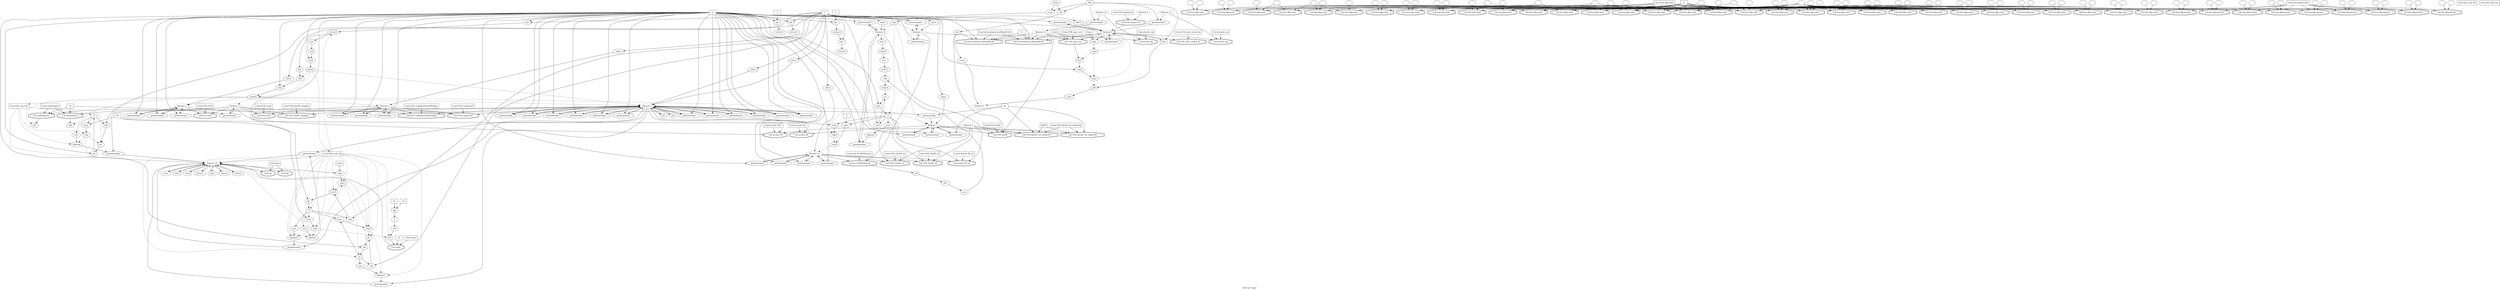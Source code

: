 digraph "DFG for 'Grafo'  "{
label="DFG for 'Grafo' ";
node_0[shape=ellipse,style=dashed,label="Memory 1"]
node_30[shape=octagon,style=solid,label="getelementptr"]
"node_0"->"node_30"
node_344[shape=octagon,style=solid,label="phi"]
"node_0"->"node_344"
node_38[shape=octagon,style=solid,label="getelementptr"]
"node_0"->"node_38"
node_44[shape=octagon,style=solid,label="getelementptr"]
"node_0"->"node_44"
node_60[shape=octagon,style=solid,label="getelementptr"]
"node_0"->"node_60"
node_61[shape=doubleoctagon,style=solid,label="Call VOX_GenPK_template"]
"node_0"->"node_61"
node_69[shape=octagon,style=solid,label="getelementptr"]
"node_0"->"node_69"
node_70[shape=octagon,style=solid,label="getelementptr"]
"node_0"->"node_70"
node_73[shape=doubleoctagon,style=solid,label="Call VOX_CompletePetzoldPubkey"]
"node_0"->"node_73"
node_75[shape=octagon,style=solid,label="getelementptr"]
"node_0"->"node_75"
node_76[shape=doubleoctagon,style=solid,label="Call encode_PK"]
"node_0"->"node_76"
node_90[shape=octagon,style=solid,label="getelementptr"]
"node_0"->"node_90"
node_91[shape=octagon,style=solid,label="getelementptr"]
"node_0"->"node_91"
node_94[shape=doubleoctagon,style=solid,label="Call VOX_ComposeST"]
"node_0"->"node_94"
node_96[shape=octagon,style=solid,label="getelementptr"]
"node_0"->"node_96"
node_97[shape=doubleoctagon,style=solid,label="Call encode_SK"]
"node_0"->"node_97"
node_99[shape=octagon,style=solid,label="getelementptr"]
"node_0"->"node_99"
node_101[shape=octagon,style=solid,label="getelementptr"]
"node_0"->"node_101"
node_131[shape=octagon,style=solid,label="getelementptr"]
"node_0"->"node_131"
node_135[shape=octagon,style=solid,label="getelementptr"]
"node_0"->"node_135"
node_150[shape=octagon,style=solid,label="getelementptr"]
"node_0"->"node_150"
node_174[shape=octagon,style=solid,label="getelementptr"]
"node_0"->"node_174"
node_340[shape=octagon,style=solid,label="phi"]
"node_0"->"node_340"
node_1[shape=octagon,style=solid,label="alloca"]
"node_1"->"node_0"
node_2[shape=box,style=solid,label="1"]
"node_2"->"node_1"
node_3[shape=octagon,style=solid,label="alloca"]
"node_2"->"node_3"
node_5[shape=octagon,style=solid,label="alloca"]
"node_2"->"node_5"
node_7[shape=octagon,style=solid,label="alloca"]
"node_2"->"node_7"
node_104[shape=octagon,style=solid,label="phi"]
"node_2"->"node_104"
node_117[shape=octagon,style=solid,label="add"]
"node_2"->"node_117"
node_145[shape=octagon,style=solid,label="add"]
"node_2"->"node_145"
node_160[shape=octagon,style=solid,label="phi"]
"node_2"->"node_160"
node_169[shape=octagon,style=solid,label="add"]
"node_2"->"node_169"
node_181[shape=octagon,style=solid,label="alloca"]
"node_2"->"node_181"
node_220[shape=doubleoctagon,style=solid,label="Call llvm.memmove.p0i8.p0i8.i64"]
"node_2"->"node_220"
node_240[shape=octagon,style=solid,label="phi"]
"node_2"->"node_240"
node_242[shape=octagon,style=solid,label="alloca"]
"node_2"->"node_242"
node_244[shape=octagon,style=solid,label="alloca"]
"node_2"->"node_244"
node_246[shape=octagon,style=solid,label="alloca"]
"node_2"->"node_246"
node_247[shape=octagon,style=solid,label="alloca"]
"node_2"->"node_247"
node_302[shape=octagon,style=solid,label="add"]
"node_2"->"node_302"
node_335[shape=doubleoctagon,style=solid,label="Call llvm.memmove.p0i8.p0i8.i64"]
"node_2"->"node_335"
node_10[shape=box,style=solid,label="0"]
node_14[shape=doubleoctagon,style=solid,label="Call llvm.dbg.value"]
"node_10"->"node_14"
node_8[shape=doubleoctagon,style=solid,label="Call llvm.dbg.value"]
"node_10"->"node_8"
node_47[shape=doubleoctagon,style=solid,label="Call llvm.dbg.value"]
"node_10"->"node_47"
node_52[shape=doubleoctagon,style=solid,label="Call llvm.dbg.value"]
"node_10"->"node_52"
node_82[shape=doubleoctagon,style=solid,label="Call llvm.dbg.value"]
"node_10"->"node_82"
node_88[shape=doubleoctagon,style=solid,label="Call llvm.dbg.value"]
"node_10"->"node_88"
node_191[shape=doubleoctagon,style=solid,label="Call llvm.dbg.value"]
"node_10"->"node_191"
node_105[shape=doubleoctagon,style=solid,label="Call llvm.dbg.value"]
"node_10"->"node_105"
node_108[shape=doubleoctagon,style=solid,label="Call llvm.dbg.value"]
"node_10"->"node_108"
node_111[shape=doubleoctagon,style=solid,label="Call llvm.dbg.value"]
"node_10"->"node_111"
node_140[shape=doubleoctagon,style=solid,label="Call llvm.dbg.value"]
"node_10"->"node_140"
node_155[shape=doubleoctagon,style=solid,label="Call llvm.dbg.value"]
"node_10"->"node_155"
node_157[shape=doubleoctagon,style=solid,label="Call llvm.dbg.value"]
"node_10"->"node_157"
node_161[shape=doubleoctagon,style=solid,label="Call llvm.dbg.value"]
"node_10"->"node_161"
node_164[shape=doubleoctagon,style=solid,label="Call llvm.dbg.value"]
"node_10"->"node_164"
node_178[shape=doubleoctagon,style=solid,label="Call llvm.dbg.value"]
"node_10"->"node_178"
node_182[shape=doubleoctagon,style=solid,label="Call llvm.dbg.value"]
"node_10"->"node_182"
node_185[shape=doubleoctagon,style=solid,label="Call llvm.dbg.value"]
"node_10"->"node_185"
node_188[shape=doubleoctagon,style=solid,label="Call llvm.dbg.value"]
"node_10"->"node_188"
node_194[shape=doubleoctagon,style=solid,label="Call llvm.dbg.value"]
"node_10"->"node_194"
node_203[shape=doubleoctagon,style=solid,label="Call llvm.dbg.value"]
"node_10"->"node_203"
node_230[shape=doubleoctagon,style=solid,label="Call llvm.dbg.value"]
"node_10"->"node_230"
node_232[shape=doubleoctagon,style=solid,label="Call llvm.dbg.value"]
"node_10"->"node_232"
node_248[shape=doubleoctagon,style=solid,label="Call llvm.dbg.value"]
"node_10"->"node_248"
node_251[shape=doubleoctagon,style=solid,label="Call llvm.dbg.value"]
"node_10"->"node_251"
node_254[shape=doubleoctagon,style=solid,label="Call llvm.dbg.value"]
"node_10"->"node_254"
node_257[shape=doubleoctagon,style=solid,label="Call llvm.dbg.value"]
"node_10"->"node_257"
node_260[shape=doubleoctagon,style=solid,label="Call llvm.dbg.value"]
"node_10"->"node_260"
node_265[shape=doubleoctagon,style=solid,label="Call llvm.dbg.value"]
"node_10"->"node_265"
node_271[shape=doubleoctagon,style=solid,label="Call llvm.dbg.value"]
"node_10"->"node_271"
node_297[shape=doubleoctagon,style=solid,label="Call llvm.dbg.value"]
"node_10"->"node_297"
node_333[shape=doubleoctagon,style=solid,label="Call llvm.dbg.value"]
"node_10"->"node_333"
node_11[shape=ellipse,style=solid,label=""]
"node_11"->"node_8"
node_12[shape=ellipse,style=solid,label=""]
"node_12"->"node_14"
node_17[shape=doubleoctagon,style=solid,label="Call llvm.dbg.declare"]
"node_12"->"node_17"
node_21[shape=doubleoctagon,style=solid,label="Call llvm.dbg.declare"]
"node_12"->"node_21"
node_24[shape=doubleoctagon,style=solid,label="Call llvm.dbg.declare"]
"node_12"->"node_24"
"node_12"->"node_8"
node_27[shape=doubleoctagon,style=solid,label="Call llvm.dbg.declare"]
"node_12"->"node_27"
"node_12"->"node_47"
"node_12"->"node_52"
"node_12"->"node_82"
"node_12"->"node_88"
"node_12"->"node_191"
"node_12"->"node_105"
"node_12"->"node_108"
"node_12"->"node_111"
"node_12"->"node_140"
"node_12"->"node_155"
"node_12"->"node_157"
"node_12"->"node_161"
"node_12"->"node_164"
"node_12"->"node_178"
"node_12"->"node_182"
"node_12"->"node_185"
"node_12"->"node_188"
"node_12"->"node_194"
node_197[shape=doubleoctagon,style=solid,label="Call llvm.dbg.declare"]
"node_12"->"node_197"
"node_12"->"node_203"
"node_12"->"node_230"
"node_12"->"node_232"
"node_12"->"node_248"
"node_12"->"node_251"
"node_12"->"node_254"
"node_12"->"node_257"
"node_12"->"node_260"
"node_12"->"node_265"
"node_12"->"node_271"
node_274[shape=doubleoctagon,style=solid,label="Call llvm.dbg.declare"]
"node_12"->"node_274"
node_277[shape=doubleoctagon,style=solid,label="Call llvm.dbg.declare"]
"node_12"->"node_277"
node_280[shape=doubleoctagon,style=solid,label="Call llvm.dbg.declare"]
"node_12"->"node_280"
node_283[shape=doubleoctagon,style=solid,label="Call llvm.dbg.declare"]
"node_12"->"node_283"
"node_12"->"node_297"
"node_12"->"node_333"
node_13[shape=box,style=solid,label="Const:llvm.dbg.value"]
"node_13"->"node_14"
"node_13"->"node_8"
"node_13"->"node_47"
"node_13"->"node_52"
"node_13"->"node_82"
"node_13"->"node_88"
"node_13"->"node_191"
"node_13"->"node_105"
"node_13"->"node_108"
"node_13"->"node_111"
"node_13"->"node_140"
"node_13"->"node_155"
"node_13"->"node_157"
"node_13"->"node_161"
"node_13"->"node_164"
"node_13"->"node_178"
"node_13"->"node_182"
"node_13"->"node_185"
"node_13"->"node_188"
"node_13"->"node_194"
"node_13"->"node_203"
"node_13"->"node_230"
"node_13"->"node_232"
"node_13"->"node_248"
"node_13"->"node_251"
"node_13"->"node_254"
"node_13"->"node_257"
"node_13"->"node_260"
"node_13"->"node_265"
"node_13"->"node_271"
"node_13"->"node_297"
"node_13"->"node_333"
node_15[shape=ellipse,style=solid,label=""]
"node_15"->"node_14"
"node_15"->"node_47"
node_16[shape=ellipse,style=solid,label=""]
"node_16"->"node_14"
"node_16"->"node_82"
"node_16"->"node_88"
node_18[shape=ellipse,style=solid,label=""]
"node_18"->"node_17"
node_19[shape=ellipse,style=solid,label=""]
"node_19"->"node_17"
node_20[shape=box,style=solid,label="Const:llvm.dbg.declare"]
"node_20"->"node_17"
"node_20"->"node_21"
"node_20"->"node_24"
"node_20"->"node_27"
"node_20"->"node_197"
"node_20"->"node_274"
"node_20"->"node_277"
"node_20"->"node_280"
"node_20"->"node_283"
node_22[shape=ellipse,style=solid,label=""]
"node_22"->"node_21"
node_23[shape=ellipse,style=solid,label=""]
"node_23"->"node_21"
node_25[shape=ellipse,style=solid,label=""]
"node_25"->"node_24"
node_26[shape=ellipse,style=solid,label=""]
"node_26"->"node_24"
"node_3"->"node_0"
node_4[shape=ellipse,style=dashed,label="Memory 4"]
"node_5"->"node_4"
node_63[shape=octagon,style=solid,label="getelementptr"]
"node_4"->"node_63"
node_64[shape=doubleoctagon,style=solid,label="Call VOX_GenT"]
"node_4"->"node_64"
node_72[shape=octagon,style=solid,label="getelementptr"]
"node_4"->"node_72"
"node_4"->"node_73"
node_93[shape=octagon,style=solid,label="getelementptr"]
"node_4"->"node_93"
"node_4"->"node_94"
node_6[shape=ellipse,style=dashed,label="Memory 5"]
node_66[shape=octagon,style=solid,label="getelementptr"]
"node_6"->"node_66"
node_67[shape=doubleoctagon,style=solid,label="Call VOX_GenS"]
"node_6"->"node_67"
node_71[shape=octagon,style=solid,label="getelementptr"]
"node_6"->"node_71"
"node_6"->"node_73"
node_92[shape=octagon,style=solid,label="getelementptr"]
"node_6"->"node_92"
"node_6"->"node_94"
"node_7"->"node_6"
node_9[shape=ellipse,style=solid,label=""]
"node_9"->"node_8"
node_28[shape=ellipse,style=solid,label=""]
"node_28"->"node_27"
node_29[shape=ellipse,style=solid,label=""]
"node_29"->"node_27"
"node_30"->"node_0"
node_31[shape=box,style=solid,label="0"]
"node_31"->"node_30"
node_37[shape=octagon,style=solid,label="icmp"]
"node_31"->"node_37"
"node_31"->"node_38"
node_43[shape=octagon,style=solid,label="icmp"]
"node_31"->"node_43"
"node_31"->"node_44"
"node_31"->"node_60"
"node_31"->"node_63"
"node_31"->"node_66"
"node_31"->"node_69"
"node_31"->"node_70"
"node_31"->"node_71"
"node_31"->"node_72"
"node_31"->"node_75"
"node_31"->"node_90"
"node_31"->"node_91"
"node_31"->"node_92"
"node_31"->"node_93"
"node_31"->"node_96"
"node_31"->"node_99"
"node_31"->"node_101"
"node_31"->"node_104"
node_209[shape=octagon,style=solid,label="getelementptr"]
"node_31"->"node_209"
node_115[shape=octagon,style=solid,label="phi"]
"node_31"->"node_115"
node_143[shape=octagon,style=solid,label="phi"]
"node_31"->"node_143"
"node_31"->"node_160"
node_167[shape=octagon,style=solid,label="phi"]
"node_31"->"node_167"
node_216[shape=octagon,style=solid,label="icmp"]
"node_31"->"node_216"
node_223[shape=octagon,style=solid,label="getelementptr"]
"node_31"->"node_223"
node_235[shape=octagon,style=solid,label="phi"]
"node_31"->"node_235"
node_288[shape=octagon,style=solid,label="getelementptr"]
"node_31"->"node_288"
node_290[shape=octagon,style=solid,label="getelementptr"]
"node_31"->"node_290"
node_291[shape=octagon,style=solid,label="getelementptr"]
"node_31"->"node_291"
node_294[shape=octagon,style=solid,label="getelementptr"]
"node_31"->"node_294"
node_300[shape=octagon,style=solid,label="phi"]
"node_31"->"node_300"
node_308[shape=octagon,style=solid,label="getelementptr"]
"node_31"->"node_308"
node_311[shape=octagon,style=solid,label="getelementptr"]
"node_31"->"node_311"
node_314[shape=octagon,style=solid,label="getelementptr"]
"node_31"->"node_314"
node_317[shape=octagon,style=solid,label="getelementptr"]
"node_31"->"node_317"
node_318[shape=octagon,style=solid,label="getelementptr"]
"node_31"->"node_318"
node_326[shape=octagon,style=solid,label="getelementptr"]
"node_31"->"node_326"
node_338[shape=octagon,style=solid,label="phi"]
"node_31"->"node_338"
node_32[shape=ellipse,style=solid,label="call"]
"node_32"->"node_37"
"node_344"->"node_0"
node_34[shape=box,style=solid,label="25"]
node_341[shape=octagon,style=solid,label="phi"]
"node_34"->"node_341"
node_35[shape=box,style=solid,label="Const:alloc_eqn_Fqc"]
node_36[shape=ellipse,style=solid,label="tobool"]
"node_36"->"node_0" [style=dashed]
node_39[shape=ellipse,style=solid,label="call2"]
"node_36"->"node_39" [style=dashed]
node_42[shape=ellipse,style=solid,label="tobool3"]
"node_36"->"node_42" [style=dashed]
node_345[shape=box,style=solid,label="Const:alloc_eqn_Fqc"]
"node_36"->"node_345" [style=dashed]
"node_37"->"node_36"
"node_38"->"node_0"
"node_39"->"node_43"
node_41[shape=box,style=solid,label="12"]
"node_41"->"node_341"
"node_42"->"node_0" [style=dashed]
"node_42"->"node_4" [style=dashed]
"node_42"->"node_6" [style=dashed]
node_49[shape=ellipse,style=dashed,label="Memory 3"]
"node_42"->"node_49" [style=dashed]
node_55[shape=ellipse,style=solid,label="call7"]
"node_42"->"node_55" [style=dashed]
node_58[shape=ellipse,style=solid,label="call8"]
"node_42"->"node_58" [style=dashed]
node_79[shape=ellipse,style=dashed,label="Memory 7"]
"node_42"->"node_79" [style=dashed]
node_346[shape=box,style=solid,label="Const:free_eqn_Fqc"]
"node_42"->"node_346" [style=dashed]
"node_43"->"node_42"
"node_44"->"node_0"
node_46[shape=box,style=solid,label="Const:free_eqn_Fqc"]
node_48[shape=ellipse,style=solid,label=""]
"node_48"->"node_47"
node_50[shape=octagon,style=solid,label="getelementptr"]
"node_49"->"node_50"
node_56[shape=doubleoctagon,style=solid,label="Call randombytes"]
"node_49"->"node_56"
node_59[shape=doubleoctagon,style=solid,label="Call randombytes"]
"node_49"->"node_59"
"node_49"->"node_61"
"node_49"->"node_64"
"node_49"->"node_67"
"node_49"->"node_76"
node_80[shape=octagon,style=solid,label="getelementptr"]
"node_49"->"node_80"
"node_50"->"node_49"
node_51[shape=box,style=solid,label="32"]
"node_51"->"node_50"
"node_51"->"node_56"
"node_51"->"node_59"
node_53[shape=ellipse,style=solid,label=""]
"node_53"->"node_52"
node_54[shape=ellipse,style=solid,label=""]
"node_54"->"node_52"
"node_56"->"node_55"
node_57[shape=box,style=solid,label="Const:randombytes"]
"node_57"->"node_56"
"node_57"->"node_59"
"node_59"->"node_58"
"node_60"->"node_0"
node_62[shape=box,style=solid,label="Const:VOX_GenPK_template"]
"node_62"->"node_61"
"node_63"->"node_4"
node_65[shape=box,style=solid,label="Const:VOX_GenT"]
"node_65"->"node_64"
"node_66"->"node_6"
node_68[shape=box,style=solid,label="Const:VOX_GenS"]
"node_68"->"node_67"
"node_69"->"node_0"
"node_70"->"node_0"
"node_71"->"node_6"
"node_72"->"node_4"
node_74[shape=box,style=solid,label="Const:VOX_CompletePetzoldPubkey"]
"node_74"->"node_73"
"node_75"->"node_0"
node_77[shape=ellipse,style=dashed,label="Memory 6"]
"node_77"->"node_76"
node_84[shape=doubleoctagon,style=solid,label="Call VOX_fips202_ref_shake256"]
"node_77"->"node_84"
node_289[shape=doubleoctagon,style=solid,label="Call VOX_fips202_ref_shake256"]
"node_77"->"node_289"
node_309[shape=doubleoctagon,style=solid,label="Call VOX_GenPK_oil"]
"node_77"->"node_309"
node_312[shape=doubleoctagon,style=solid,label="Call decode_PK_oil"]
"node_77"->"node_312"
node_315[shape=doubleoctagon,style=solid,label="Call VOX_GenPK_vin"]
"node_77"->"node_315"
node_78[shape=box,style=solid,label="Const:encode_PK"]
"node_78"->"node_76"
"node_79"->"node_84"
node_87[shape=octagon,style=solid,label="getelementptr"]
"node_79"->"node_87"
"node_79"->"node_97"
"node_79"->"node_288"
"node_79"->"node_289"
"node_79"->"node_291"
node_292[shape=doubleoctagon,style=solid,label="Call VOX_GenM"]
"node_79"->"node_292"
"node_80"->"node_79"
node_81[shape=box,style=solid,label="64"]
"node_81"->"node_80"
"node_81"->"node_84"
"node_81"->"node_87"
"node_81"->"node_289"
node_83[shape=ellipse,style=solid,label=""]
"node_83"->"node_82"
node_85[shape=box,style=solid,label="82400"]
"node_85"->"node_84"
"node_85"->"node_289"
node_86[shape=box,style=solid,label="Const:VOX_fips202_ref_shake256"]
"node_86"->"node_84"
"node_86"->"node_289"
"node_87"->"node_79"
node_89[shape=ellipse,style=solid,label=""]
"node_89"->"node_88"
"node_90"->"node_0"
"node_91"->"node_0"
"node_92"->"node_6"
"node_93"->"node_4"
node_95[shape=box,style=solid,label="Const:VOX_ComposeST"]
"node_95"->"node_94"
"node_96"->"node_0"
node_189[shape=ellipse,style=solid,label=""]
"node_189"->"node_188"
node_190[shape=ellipse,style=solid,label=""]
"node_190"->"node_188"
node_192[shape=ellipse,style=solid,label=""]
"node_192"->"node_191"
node_193[shape=ellipse,style=solid,label=""]
"node_193"->"node_191"
node_98[shape=box,style=solid,label="Const:encode_SK"]
"node_98"->"node_97"
"node_99"->"node_0"
node_114[shape=ellipse,style=solid,label="i.0"]
"node_345"->"node_114" [style=dashed]
node_116[shape=ellipse,style=solid,label="inc10"]
"node_345"->"node_116" [style=dashed]
node_118[shape=ellipse,style=solid,label="cmp"]
"node_345"->"node_118" [style=dashed]
node_121[shape=ellipse,style=solid,label="mul"]
"node_345"->"node_121" [style=dashed]
node_124[shape=ellipse,style=dashed,label="Memory 16"]
"node_345"->"node_124" [style=dashed]
node_129[shape=ellipse,style=solid,label="idxprom"]
"node_345"->"node_129" [style=dashed]
node_133[shape=ellipse,style=solid,label="idxprom1"]
"node_345"->"node_133" [style=dashed]
node_137[shape=ellipse,style=solid,label="cmp3"]
"node_345"->"node_137" [style=dashed]
node_142[shape=ellipse,style=solid,label="j.0"]
"node_345"->"node_142" [style=dashed]
node_144[shape=ellipse,style=solid,label="inc"]
"node_345"->"node_144" [style=dashed]
node_146[shape=ellipse,style=solid,label="cmp5"]
"node_345"->"node_146" [style=dashed]
node_148[shape=ellipse,style=solid,label="idxprom7"]
"node_345"->"node_148" [style=dashed]
node_159[shape=ellipse,style=solid,label="retval.0"]
"node_345"->"node_159" [style=dashed]
"node_101"->"node_0"
"node_346"->"node_124" [style=dashed]
node_166[shape=ellipse,style=solid,label="i.0"]
"node_346"->"node_166" [style=dashed]
node_168[shape=ellipse,style=solid,label="inc"]
"node_346"->"node_168" [style=dashed]
node_170[shape=ellipse,style=solid,label="cmp"]
"node_346"->"node_170" [style=dashed]
node_172[shape=ellipse,style=solid,label="idxprom"]
"node_346"->"node_172" [style=dashed]
node_103[shape=ellipse,style=solid,label="retval.0"]
"node_104"->"node_103"
node_106[shape=ellipse,style=solid,label=""]
"node_106"->"node_105"
node_107[shape=ellipse,style=solid,label=""]
"node_107"->"node_105"
node_206[shape=ellipse,style=solid,label="cmp"]
node_180[shape=ellipse,style=dashed,label="Memory 9"]
"node_206"->"node_180" [style=dashed]
node_210[shape=ellipse,style=solid,label="call1"]
"node_206"->"node_210" [style=dashed]
node_215[shape=ellipse,style=solid,label="cmp2"]
"node_206"->"node_215" [style=dashed]
node_207[shape=octagon,style=solid,label="icmp"]
"node_207"->"node_206"
node_208[shape=box,style=solid,label="Const:"]
"node_208"->"node_207"
"node_209"->"node_180"
node_109[shape=ellipse,style=solid,label=""]
"node_109"->"node_108"
node_110[shape=ellipse,style=solid,label=""]
"node_110"->"node_108"
node_112[shape=ellipse,style=solid,label=""]
"node_112"->"node_111"
"node_112"->"node_140"
"node_112"->"node_164"
"node_112"->"node_230"
"node_112"->"node_297"
node_113[shape=ellipse,style=solid,label=""]
"node_113"->"node_111"
"node_113"->"node_157"
"node_114"->"node_117"
node_119[shape=octagon,style=solid,label="icmp"]
"node_114"->"node_119"
node_130[shape=octagon,style=solid,label="sext"]
"node_114"->"node_130"
node_134[shape=octagon,style=solid,label="sext"]
"node_114"->"node_134"
node_147[shape=octagon,style=solid,label="icmp"]
"node_114"->"node_147"
"node_115"->"node_114"
"node_116"->"node_115"
"node_117"->"node_116"
"node_118"->"node_121" [style=dashed]
"node_118"->"node_124" [style=dashed]
"node_118"->"node_129" [style=dashed]
"node_118"->"node_133" [style=dashed]
"node_118"->"node_137" [style=dashed]
"node_119"->"node_118"
node_120[shape=box,style=solid,label="96"]
"node_120"->"node_119"
node_171[shape=octagon,style=solid,label="icmp"]
"node_120"->"node_171"
node_304[shape=octagon,style=solid,label="icmp"]
"node_120"->"node_304"
node_125[shape=doubleoctagon,style=solid,label="Call calloc"]
"node_121"->"node_125"
node_122[shape=octagon,style=solid,label="mul"]
"node_122"->"node_121"
node_123[shape=ellipse,style=solid,label="n"]
"node_123"->"node_122"
node_128[shape=octagon,style=solid,label="bitcast"]
"node_124"->"node_128"
node_132[shape=octagon,style=solid,label="store"]
"node_124"->"node_132"
node_136[shape=octagon,style=solid,label="load"]
"node_124"->"node_136"
node_138[shape=octagon,style=solid,label="icmp"]
"node_124"->"node_138"
node_151[shape=octagon,style=solid,label="load"]
"node_124"->"node_151"
node_152[shape=octagon,style=solid,label="bitcast"]
"node_124"->"node_152"
node_153[shape=doubleoctagon,style=solid,label="Call free"]
"node_124"->"node_153"
node_175[shape=octagon,style=solid,label="load"]
"node_124"->"node_175"
node_176[shape=octagon,style=solid,label="bitcast"]
"node_124"->"node_176"
node_177[shape=doubleoctagon,style=solid,label="Call free"]
"node_124"->"node_177"
"node_125"->"node_124"
node_126[shape=box,style=solid,label="16"]
"node_126"->"node_125"
node_127[shape=box,style=solid,label="Const:calloc"]
"node_127"->"node_125"
"node_128"->"node_124"
"node_129"->"node_131"
"node_130"->"node_129"
"node_131"->"node_124"
"node_132"->"node_124"
"node_133"->"node_135"
"node_134"->"node_133"
"node_135"->"node_124"
"node_136"->"node_124"
"node_137"->"node_116" [style=dashed]
"node_137"->"node_142" [style=dashed]
"node_137"->"node_146" [style=dashed]
"node_138"->"node_137"
node_139[shape=box,style=solid,label="Const:"]
"node_139"->"node_138"
node_141[shape=ellipse,style=solid,label=""]
"node_141"->"node_140"
"node_141"->"node_155"
"node_142"->"node_145"
"node_142"->"node_147"
node_149[shape=octagon,style=solid,label="sext"]
"node_142"->"node_149"
"node_143"->"node_142"
"node_144"->"node_143"
"node_145"->"node_144"
"node_146"->"node_124" [style=dashed]
"node_146"->"node_144" [style=dashed]
"node_146"->"node_148" [style=dashed]
"node_147"->"node_146"
"node_148"->"node_150"
"node_149"->"node_148"
"node_150"->"node_124"
"node_151"->"node_124"
"node_152"->"node_124"
node_154[shape=box,style=solid,label="Const:free"]
"node_154"->"node_153"
"node_154"->"node_177"
node_156[shape=ellipse,style=solid,label=""]
"node_156"->"node_155"
node_158[shape=ellipse,style=solid,label=""]
"node_158"->"node_157"
node_342[shape=octagon,style=solid,label="phi"]
"node_159"->"node_342"
node_343[shape=octagon,style=solid,label="phi"]
"node_159"->"node_343"
"node_160"->"node_159"
node_162[shape=ellipse,style=solid,label=""]
"node_162"->"node_161"
node_163[shape=ellipse,style=solid,label=""]
"node_163"->"node_161"
node_165[shape=ellipse,style=solid,label=""]
"node_165"->"node_164"
"node_165"->"node_178"
"node_166"->"node_169"
"node_166"->"node_171"
node_173[shape=octagon,style=solid,label="sext"]
"node_166"->"node_173"
"node_167"->"node_166"
"node_168"->"node_167"
"node_169"->"node_168"
"node_170"->"node_124" [style=dashed]
"node_170"->"node_168" [style=dashed]
"node_170"->"node_172" [style=dashed]
"node_171"->"node_170"
"node_172"->"node_174"
"node_173"->"node_172"
"node_174"->"node_124"
"node_175"->"node_124"
"node_176"->"node_124"
node_179[shape=ellipse,style=solid,label=""]
"node_179"->"node_178"
"node_180"->"node_207"
"node_180"->"node_209"
node_211[shape=doubleoctagon,style=solid,label="Call VOX_sign_core"]
"node_180"->"node_211"
"node_180"->"node_220"
"node_180"->"node_223"
node_224[shape=doubleoctagon,style=solid,label="Call encode_sig"]
"node_180"->"node_224"
node_237[shape=doubleoctagon,style=solid,label="Call VOX_clear_cached_sk"]
"node_180"->"node_237"
"node_180"->"node_335"
"node_181"->"node_180"
node_183[shape=ellipse,style=solid,label=""]
"node_183"->"node_182"
node_184[shape=ellipse,style=solid,label=""]
"node_184"->"node_182"
node_186[shape=ellipse,style=solid,label=""]
"node_186"->"node_185"
node_187[shape=ellipse,style=solid,label=""]
"node_187"->"node_185"
node_195[shape=ellipse,style=solid,label=""]
"node_195"->"node_194"
node_196[shape=ellipse,style=solid,label=""]
"node_196"->"node_194"
node_198[shape=ellipse,style=solid,label=""]
"node_198"->"node_197"
node_199[shape=ellipse,style=solid,label=""]
"node_199"->"node_197"
node_200[shape=doubleoctagon,style=solid,label="Call VOX_expand_sk"]
"node_200"->"node_180"
node_201[shape=ellipse,style=dashed,label="Memory 8"]
"node_201"->"node_200"
node_202[shape=box,style=solid,label="Const:VOX_expand_sk"]
"node_202"->"node_200"
node_204[shape=ellipse,style=solid,label=""]
"node_204"->"node_203"
node_205[shape=ellipse,style=solid,label=""]
"node_205"->"node_203"
"node_210"->"node_216"
"node_211"->"node_210"
node_212[shape=ellipse,style=dashed,label="Memory 10"]
"node_212"->"node_211"
"node_212"->"node_220"
"node_212"->"node_292"
"node_212"->"node_335"
node_213[shape=ellipse,style=solid,label="mlen"]
"node_213"->"node_211"
"node_213"->"node_220"
node_227[shape=octagon,style=solid,label="add"]
"node_213"->"node_227"
node_214[shape=box,style=solid,label="Const:VOX_sign_core"]
"node_214"->"node_211"
"node_215"->"node_180" [style=dashed]
node_226[shape=ellipse,style=solid,label="add"]
"node_215"->"node_226" [style=dashed]
"node_216"->"node_215"
node_217[shape=octagon,style=solid,label="getelementptr"]
"node_217"->"node_180"
node_218[shape=ellipse,style=dashed,label="Memory 11"]
"node_218"->"node_217"
"node_218"->"node_224"
node_219[shape=box,style=solid,label="300"]
"node_219"->"node_217"
"node_219"->"node_227"
node_263[shape=octagon,style=solid,label="getelementptr"]
"node_219"->"node_263"
node_269[shape=octagon,style=solid,label="sub"]
"node_219"->"node_269"
node_287[shape=octagon,style=solid,label="icmp"]
"node_219"->"node_287"
node_221[shape=box,style=solid,label="0"]
"node_221"->"node_220"
"node_221"->"node_335"
node_222[shape=box,style=solid,label="Const:llvm.memmove.p0i8.p0i8.i64"]
"node_222"->"node_220"
"node_222"->"node_335"
"node_223"->"node_180"
node_225[shape=box,style=solid,label="Const:encode_sig"]
"node_225"->"node_224"
node_229[shape=octagon,style=solid,label="store"]
"node_226"->"node_229"
"node_227"->"node_226"
node_228[shape=ellipse,style=dashed,label="Memory 0"]
"node_229"->"node_228"
node_231[shape=ellipse,style=solid,label=""]
"node_231"->"node_230"
"node_231"->"node_232"
node_233[shape=ellipse,style=solid,label=""]
"node_233"->"node_232"
node_234[shape=ellipse,style=solid,label="status.0"]
"node_234"->"node_240"
"node_235"->"node_234"
node_236[shape=box,style=solid,label="2"]
"node_236"->"node_235"
node_238[shape=box,style=solid,label="Const:VOX_clear_cached_sk"]
"node_238"->"node_237"
node_239[shape=ellipse,style=solid,label="retval.0"]
"node_240"->"node_239"
node_241[shape=ellipse,style=dashed,label="Memory 12"]
"node_241"->"node_290"
"node_241"->"node_292"
"node_241"->"node_326"
node_328[shape=octagon,style=solid,label="load"]
"node_241"->"node_328"
"node_242"->"node_241"
node_243[shape=ellipse,style=dashed,label="Memory 13"]
"node_243"->"node_294"
node_295[shape=doubleoctagon,style=solid,label="Call decode_sig"]
"node_243"->"node_295"
"node_243"->"node_318"
node_320[shape=doubleoctagon,style=solid,label="Call Fqc_EvalMQSystem"]
"node_243"->"node_320"
"node_244"->"node_243"
node_245[shape=ellipse,style=dashed,label="Memory 15"]
"node_245"->"node_308"
"node_245"->"node_309"
"node_245"->"node_311"
"node_245"->"node_312"
"node_245"->"node_314"
"node_245"->"node_315"
"node_245"->"node_317"
"node_245"->"node_320"
"node_246"->"node_245"
"node_247"->"node_79"
node_249[shape=ellipse,style=solid,label=""]
"node_249"->"node_248"
node_250[shape=ellipse,style=solid,label=""]
"node_250"->"node_248"
node_252[shape=ellipse,style=solid,label=""]
"node_252"->"node_251"
node_253[shape=ellipse,style=solid,label=""]
"node_253"->"node_251"
node_255[shape=ellipse,style=solid,label=""]
"node_255"->"node_254"
node_256[shape=ellipse,style=solid,label=""]
"node_256"->"node_254"
node_258[shape=ellipse,style=solid,label=""]
"node_258"->"node_257"
node_259[shape=ellipse,style=solid,label=""]
"node_259"->"node_257"
node_261[shape=ellipse,style=solid,label=""]
"node_261"->"node_260"
node_262[shape=ellipse,style=solid,label=""]
"node_262"->"node_260"
"node_263"->"node_212"
node_264[shape=ellipse,style=dashed,label="Memory 14"]
"node_264"->"node_263"
"node_264"->"node_295"
node_266[shape=ellipse,style=solid,label=""]
"node_266"->"node_265"
node_267[shape=ellipse,style=solid,label=""]
"node_267"->"node_265"
node_268[shape=ellipse,style=solid,label="sub"]
"node_268"->"node_292"
"node_268"->"node_335"
node_336[shape=octagon,style=solid,label="store"]
"node_268"->"node_336"
"node_269"->"node_268"
node_270[shape=ellipse,style=solid,label="smlen"]
"node_270"->"node_269"
"node_270"->"node_287"
node_272[shape=ellipse,style=solid,label=""]
"node_272"->"node_271"
node_273[shape=ellipse,style=solid,label=""]
"node_273"->"node_271"
node_275[shape=ellipse,style=solid,label=""]
"node_275"->"node_274"
node_276[shape=ellipse,style=solid,label=""]
"node_276"->"node_274"
node_278[shape=ellipse,style=solid,label=""]
"node_278"->"node_277"
node_279[shape=ellipse,style=solid,label=""]
"node_279"->"node_277"
node_281[shape=ellipse,style=solid,label=""]
"node_281"->"node_280"
node_282[shape=ellipse,style=solid,label=""]
"node_282"->"node_280"
node_284[shape=ellipse,style=solid,label=""]
"node_284"->"node_283"
node_285[shape=ellipse,style=solid,label=""]
"node_285"->"node_283"
node_286[shape=ellipse,style=solid,label="cmp"]
"node_286"->"node_79" [style=dashed]
"node_286"->"node_241" [style=dashed]
"node_286"->"node_243" [style=dashed]
node_299[shape=ellipse,style=solid,label="i.0"]
"node_286"->"node_299" [style=dashed]
node_303[shape=ellipse,style=solid,label="cmp4"]
"node_286"->"node_303" [style=dashed]
"node_287"->"node_286"
"node_288"->"node_79"
"node_290"->"node_241"
"node_291"->"node_79"
node_293[shape=box,style=solid,label="Const:VOX_GenM"]
"node_293"->"node_292"
"node_294"->"node_243"
node_296[shape=box,style=solid,label="Const:decode_sig"]
"node_296"->"node_295"
node_298[shape=ellipse,style=solid,label=""]
"node_298"->"node_297"
"node_298"->"node_333"
"node_299"->"node_302"
"node_299"->"node_304"
node_306[shape=octagon,style=solid,label="icmp"]
"node_299"->"node_306"
"node_299"->"node_309"
"node_299"->"node_312"
"node_299"->"node_315"
node_325[shape=octagon,style=solid,label="sext"]
"node_299"->"node_325"
"node_300"->"node_299"
node_301[shape=ellipse,style=solid,label="inc"]
"node_301"->"node_300"
"node_302"->"node_301"
node_305[shape=ellipse,style=solid,label="cmp5"]
"node_303"->"node_305" [style=dashed]
"node_304"->"node_303"
"node_305"->"node_245" [style=dashed]
"node_306"->"node_305"
node_307[shape=box,style=solid,label="8"]
"node_307"->"node_306"
"node_308"->"node_245"
node_310[shape=box,style=solid,label="Const:VOX_GenPK_oil"]
"node_310"->"node_309"
"node_311"->"node_245"
node_313[shape=box,style=solid,label="Const:decode_PK_oil"]
"node_313"->"node_312"
"node_314"->"node_245"
node_316[shape=box,style=solid,label="Const:VOX_GenPK_vin"]
"node_316"->"node_315"
"node_317"->"node_245"
"node_318"->"node_243"
node_319[shape=ellipse,style=solid,label="call"]
node_323[shape=octagon,style=solid,label="zext"]
"node_319"->"node_323"
"node_320"->"node_319"
node_321[shape=box,style=solid,label="Const:Fqc_EvalMQSystem"]
"node_321"->"node_320"
node_322[shape=ellipse,style=solid,label="conv"]
node_332[shape=octagon,style=solid,label="icmp"]
"node_322"->"node_332"
"node_323"->"node_322"
node_324[shape=ellipse,style=solid,label="idxprom"]
"node_324"->"node_326"
"node_325"->"node_324"
"node_326"->"node_241"
node_327[shape=ellipse,style=solid,label="tmp16"]
node_330[shape=octagon,style=solid,label="zext"]
"node_327"->"node_330"
"node_328"->"node_327"
node_329[shape=ellipse,style=solid,label="conv13"]
"node_329"->"node_332"
"node_330"->"node_329"
node_331[shape=ellipse,style=solid,label="cmp14"]
"node_331"->"node_301" [style=dashed]
"node_332"->"node_331"
node_334[shape=ellipse,style=solid,label=""]
"node_334"->"node_333"
"node_336"->"node_228"
node_337[shape=ellipse,style=solid,label="retval.0"]
"node_338"->"node_337"
node_339[shape=box,style=solid,label="-1"]
"node_339"->"node_338"
"node_340"->"node_0"
"node_341"->"node_123"
"node_342"->"node_39"
"node_343"->"node_32"
}

